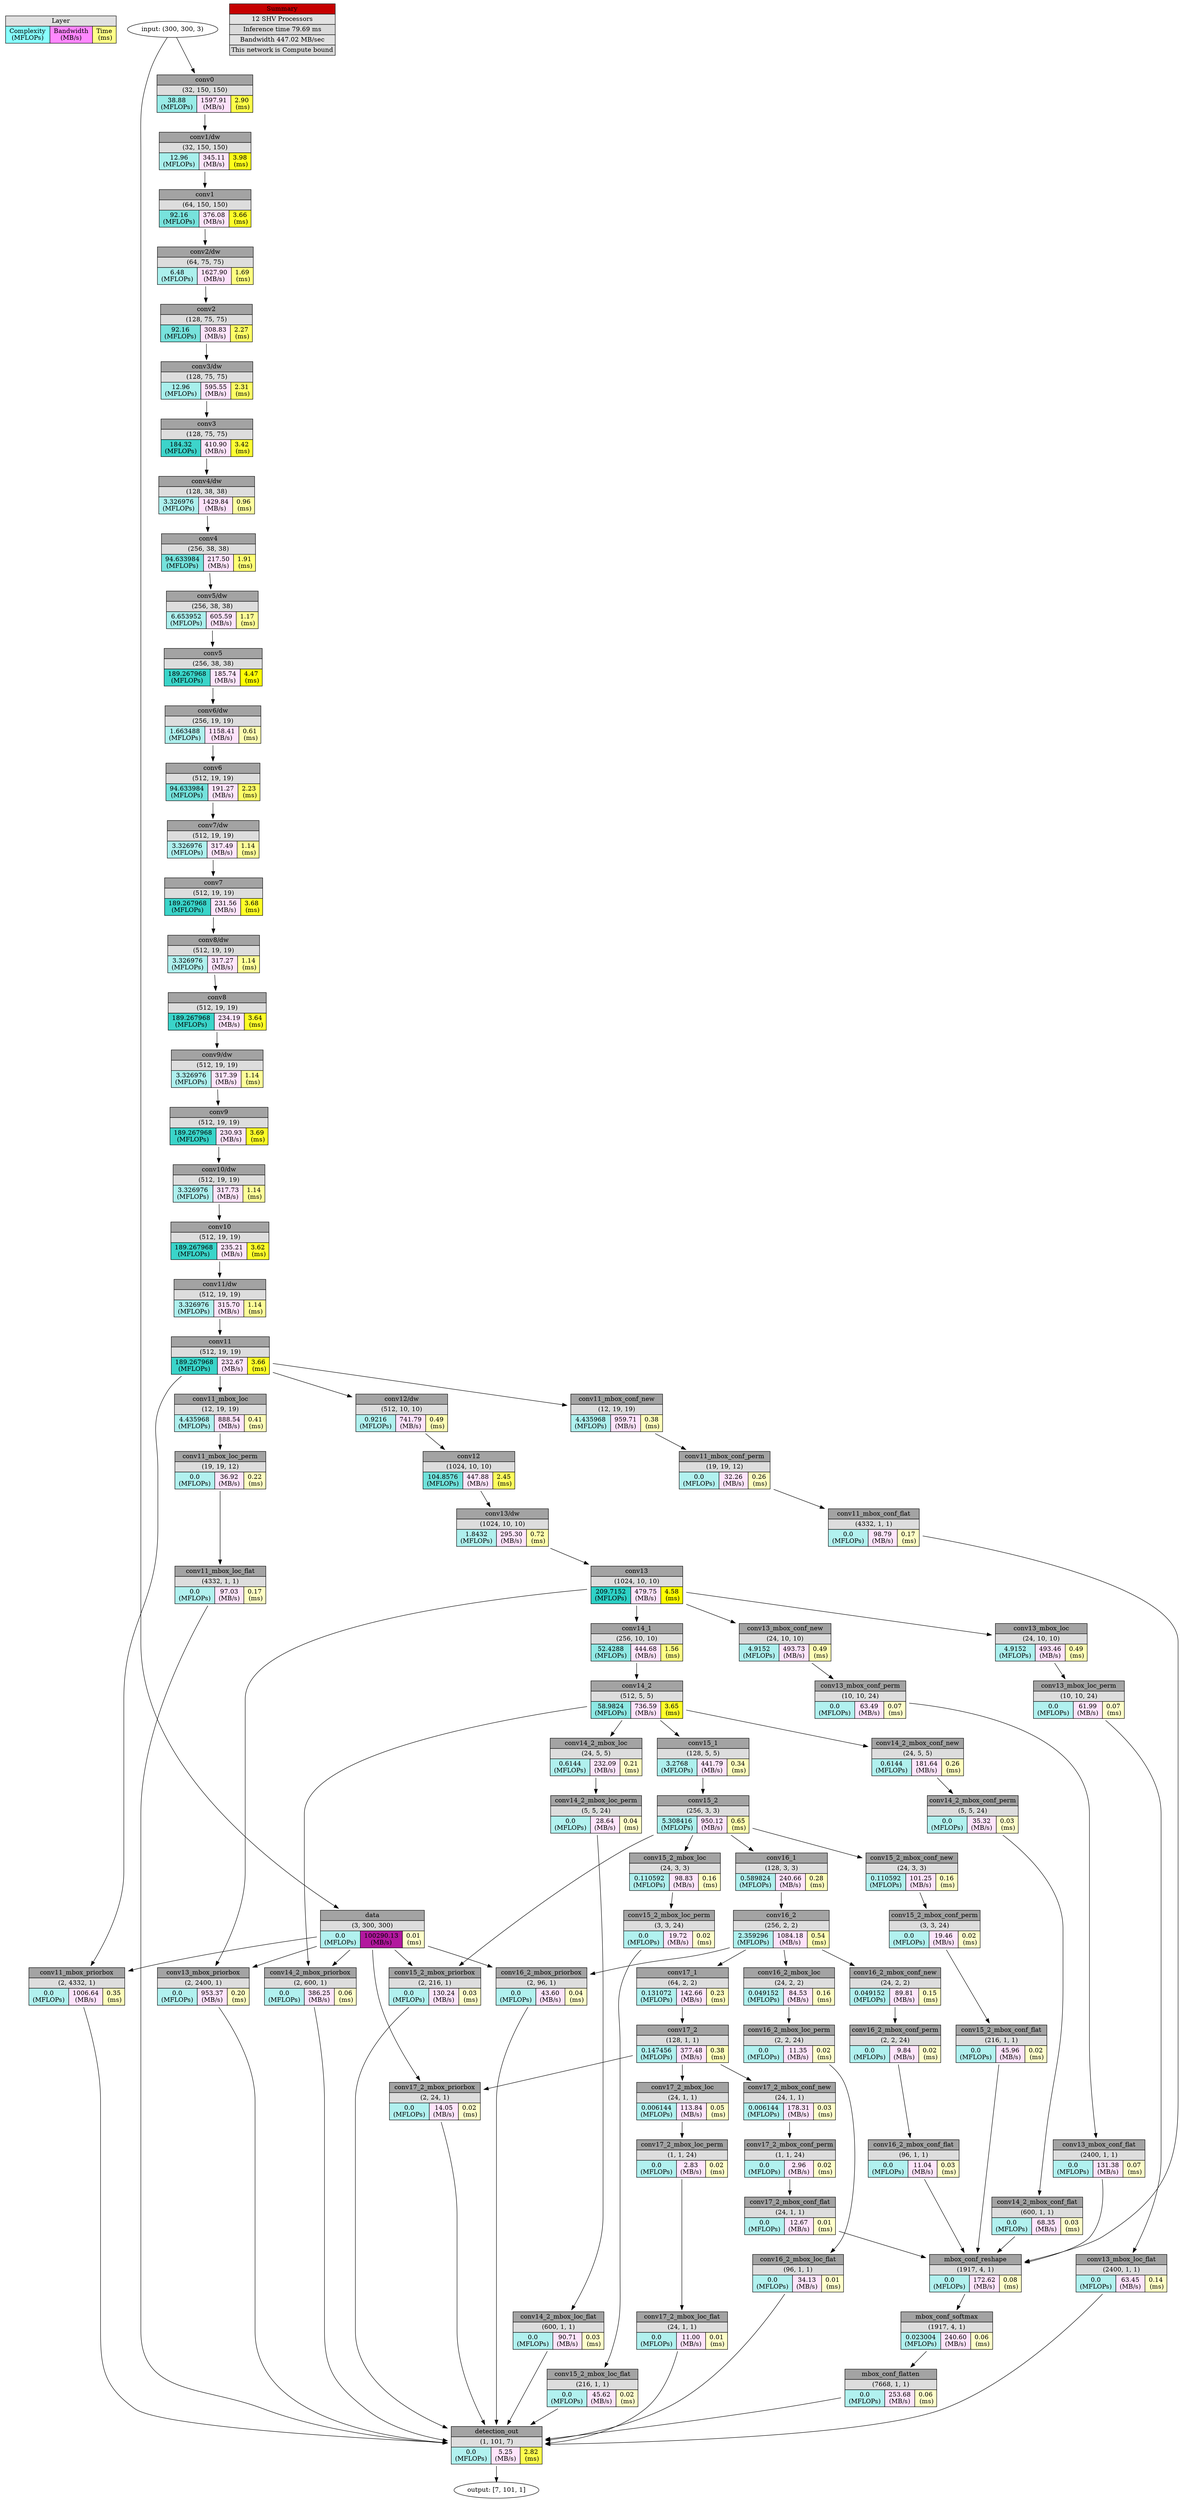 digraph output {
	Legend [label=<<TABLE BORDER="0" CELLBORDER="1" CELLSPACING="0" CELLPADDING="3">
<TR><TD  BGCOLOR = "#E0E0E0" COLSPAN="3">Layer</TD></TR>
<TR><TD BGCOLOR = "#88FFFF"> Complexity <br/> (MFLOPs) </TD>
<TD BGCOLOR = "#FF88FF"> Bandwidth <br/> (MB/s) </TD>
<TD BGCOLOR = "#FFFF88"> Time <br/> (ms)</TD></TR>
</TABLE>>
 shape=plaintext]
	Input [label="input: (300, 300, 3)"]
	data [label=<
<TABLE BORDER="0" CELLBORDER="1" CELLSPACING="0" CELLPADDING="3">
<TR>
    <TD  BGCOLOR = "#A3A3A3" COLSPAN="3">data</TD>
</TR>
<TR>
    <TD  BGCOLOR = "#DDDDDD" COLSPAN="3">(3, 300, 300)</TD>
</TR>
<TR>
    <TD BGCOLOR = "#B1F1EF"> 0.0 <br/> (MFLOPs) </TD>
    <TD BGCOLOR = "#B2189E"> 100290.13 <br/> (MB/s) </TD>
    <TD BGCOLOR = "#FFFFCB"> 0.01 <br/> (ms)</TD>
</TR>
</TABLE>>
 shape=plaintext]
	Input -> data
	conv11_mbox_priorbox [label=<
<TABLE BORDER="0" CELLBORDER="1" CELLSPACING="0" CELLPADDING="3">
<TR>
    <TD  BGCOLOR = "#A3A3A3" COLSPAN="3">conv11_mbox_priorbox</TD>
</TR>
<TR>
    <TD  BGCOLOR = "#DDDDDD" COLSPAN="3">(2, 4332, 1)</TD>
</TR>
<TR>
    <TD BGCOLOR = "#B1F1EF"> 0.0 <br/> (MFLOPs) </TD>
    <TD BGCOLOR = "#FEE2FB"> 1006.64 <br/> (MB/s) </TD>
    <TD BGCOLOR = "#FFFFBC"> 0.35 <br/> (ms)</TD>
</TR>
</TABLE>>
 shape=plaintext]
	conv11 -> conv11_mbox_priorbox
	data -> conv11_mbox_priorbox
	detection_out [label=<
<TABLE BORDER="0" CELLBORDER="1" CELLSPACING="0" CELLPADDING="3">
<TR>
    <TD  BGCOLOR = "#A3A3A3" COLSPAN="3">detection_out</TD>
</TR>
<TR>
    <TD  BGCOLOR = "#DDDDDD" COLSPAN="3">(1, 101, 7)</TD>
</TR>
<TR>
    <TD BGCOLOR = "#B1F1EF"> 0.0 <br/> (MFLOPs) </TD>
    <TD BGCOLOR = "#FEE4FB"> 5.25 <br/> (MB/s) </TD>
    <TD BGCOLOR = "#FFFF4E"> 2.82 <br/> (ms)</TD>
</TR>
</TABLE>>
 shape=plaintext]
	conv11_mbox_loc_flat -> detection_out
	conv13_mbox_loc_flat -> detection_out
	conv14_2_mbox_loc_flat -> detection_out
	conv15_2_mbox_loc_flat -> detection_out
	conv16_2_mbox_loc_flat -> detection_out
	conv17_2_mbox_loc_flat -> detection_out
	mbox_conf_flatten -> detection_out
	conv11_mbox_priorbox -> detection_out
	conv13_mbox_priorbox -> detection_out
	conv14_2_mbox_priorbox -> detection_out
	conv15_2_mbox_priorbox -> detection_out
	conv16_2_mbox_priorbox -> detection_out
	conv17_2_mbox_priorbox -> detection_out
	conv13_mbox_priorbox [label=<
<TABLE BORDER="0" CELLBORDER="1" CELLSPACING="0" CELLPADDING="3">
<TR>
    <TD  BGCOLOR = "#A3A3A3" COLSPAN="3">conv13_mbox_priorbox</TD>
</TR>
<TR>
    <TD  BGCOLOR = "#DDDDDD" COLSPAN="3">(2, 2400, 1)</TD>
</TR>
<TR>
    <TD BGCOLOR = "#B1F1EF"> 0.0 <br/> (MFLOPs) </TD>
    <TD BGCOLOR = "#FEE3FB"> 953.37 <br/> (MB/s) </TD>
    <TD BGCOLOR = "#FFFFC3"> 0.20 <br/> (ms)</TD>
</TR>
</TABLE>>
 shape=plaintext]
	conv13 -> conv13_mbox_priorbox
	data -> conv13_mbox_priorbox
	conv14_2_mbox_priorbox [label=<
<TABLE BORDER="0" CELLBORDER="1" CELLSPACING="0" CELLPADDING="3">
<TR>
    <TD  BGCOLOR = "#A3A3A3" COLSPAN="3">conv14_2_mbox_priorbox</TD>
</TR>
<TR>
    <TD  BGCOLOR = "#DDDDDD" COLSPAN="3">(2, 600, 1)</TD>
</TR>
<TR>
    <TD BGCOLOR = "#B1F1EF"> 0.0 <br/> (MFLOPs) </TD>
    <TD BGCOLOR = "#FEE4FB"> 386.25 <br/> (MB/s) </TD>
    <TD BGCOLOR = "#FFFFC9"> 0.06 <br/> (ms)</TD>
</TR>
</TABLE>>
 shape=plaintext]
	conv14_2 -> conv14_2_mbox_priorbox
	data -> conv14_2_mbox_priorbox
	conv15_2_mbox_priorbox [label=<
<TABLE BORDER="0" CELLBORDER="1" CELLSPACING="0" CELLPADDING="3">
<TR>
    <TD  BGCOLOR = "#A3A3A3" COLSPAN="3">conv15_2_mbox_priorbox</TD>
</TR>
<TR>
    <TD  BGCOLOR = "#DDDDDD" COLSPAN="3">(2, 216, 1)</TD>
</TR>
<TR>
    <TD BGCOLOR = "#B1F1EF"> 0.0 <br/> (MFLOPs) </TD>
    <TD BGCOLOR = "#FEE4FB"> 130.24 <br/> (MB/s) </TD>
    <TD BGCOLOR = "#FFFFCA"> 0.03 <br/> (ms)</TD>
</TR>
</TABLE>>
 shape=plaintext]
	conv15_2 -> conv15_2_mbox_priorbox
	data -> conv15_2_mbox_priorbox
	conv16_2_mbox_priorbox [label=<
<TABLE BORDER="0" CELLBORDER="1" CELLSPACING="0" CELLPADDING="3">
<TR>
    <TD  BGCOLOR = "#A3A3A3" COLSPAN="3">conv16_2_mbox_priorbox</TD>
</TR>
<TR>
    <TD  BGCOLOR = "#DDDDDD" COLSPAN="3">(2, 96, 1)</TD>
</TR>
<TR>
    <TD BGCOLOR = "#B1F1EF"> 0.0 <br/> (MFLOPs) </TD>
    <TD BGCOLOR = "#FEE4FB"> 43.60 <br/> (MB/s) </TD>
    <TD BGCOLOR = "#FFFFCA"> 0.04 <br/> (ms)</TD>
</TR>
</TABLE>>
 shape=plaintext]
	conv16_2 -> conv16_2_mbox_priorbox
	data -> conv16_2_mbox_priorbox
	conv17_2_mbox_priorbox [label=<
<TABLE BORDER="0" CELLBORDER="1" CELLSPACING="0" CELLPADDING="3">
<TR>
    <TD  BGCOLOR = "#A3A3A3" COLSPAN="3">conv17_2_mbox_priorbox</TD>
</TR>
<TR>
    <TD  BGCOLOR = "#DDDDDD" COLSPAN="3">(2, 24, 1)</TD>
</TR>
<TR>
    <TD BGCOLOR = "#B1F1EF"> 0.0 <br/> (MFLOPs) </TD>
    <TD BGCOLOR = "#FEE4FB"> 14.05 <br/> (MB/s) </TD>
    <TD BGCOLOR = "#FFFFCB"> 0.02 <br/> (ms)</TD>
</TR>
</TABLE>>
 shape=plaintext]
	conv17_2 -> conv17_2_mbox_priorbox
	data -> conv17_2_mbox_priorbox
	conv0 [label=<
<TABLE BORDER="0" CELLBORDER="1" CELLSPACING="0" CELLPADDING="3">
<TR>
    <TD  BGCOLOR = "#A3A3A3" COLSPAN="3">conv0</TD>
</TR>
<TR>
    <TD  BGCOLOR = "#DDDDDD" COLSPAN="3">(32, 150, 150)</TD>
</TR>
<TR>
    <TD BGCOLOR = "#98EBE7"> 38.88 <br/> (MFLOPs) </TD>
    <TD BGCOLOR = "#FDE1FA"> 1597.91 <br/> (MB/s) </TD>
    <TD BGCOLOR = "#FFFF4A"> 2.90 <br/> (ms)</TD>
</TR>
</TABLE>>
 shape=plaintext]
	Input -> conv0
	"conv1/dw" [label=<
<TABLE BORDER="0" CELLBORDER="1" CELLSPACING="0" CELLPADDING="3">
<TR>
    <TD  BGCOLOR = "#A3A3A3" COLSPAN="3">conv1/dw</TD>
</TR>
<TR>
    <TD  BGCOLOR = "#DDDDDD" COLSPAN="3">(32, 150, 150)</TD>
</TR>
<TR>
    <TD BGCOLOR = "#A8EFEC"> 12.96 <br/> (MFLOPs) </TD>
    <TD BGCOLOR = "#FEE4FB"> 345.11 <br/> (MB/s) </TD>
    <TD BGCOLOR = "#FFFF1A"> 3.98 <br/> (ms)</TD>
</TR>
</TABLE>>
 shape=plaintext]
	conv0 -> "conv1/dw"
	conv1 [label=<
<TABLE BORDER="0" CELLBORDER="1" CELLSPACING="0" CELLPADDING="3">
<TR>
    <TD  BGCOLOR = "#A3A3A3" COLSPAN="3">conv1</TD>
</TR>
<TR>
    <TD  BGCOLOR = "#DDDDDD" COLSPAN="3">(64, 150, 150)</TD>
</TR>
<TR>
    <TD BGCOLOR = "#77E2DC"> 92.16 <br/> (MFLOPs) </TD>
    <TD BGCOLOR = "#FEE4FB"> 376.08 <br/> (MB/s) </TD>
    <TD BGCOLOR = "#FFFF28"> 3.66 <br/> (ms)</TD>
</TR>
</TABLE>>
 shape=plaintext]
	"conv1/dw" -> conv1
	"conv2/dw" [label=<
<TABLE BORDER="0" CELLBORDER="1" CELLSPACING="0" CELLPADDING="3">
<TR>
    <TD  BGCOLOR = "#A3A3A3" COLSPAN="3">conv2/dw</TD>
</TR>
<TR>
    <TD  BGCOLOR = "#DDDDDD" COLSPAN="3">(64, 75, 75)</TD>
</TR>
<TR>
    <TD BGCOLOR = "#ACF0ED"> 6.48 <br/> (MFLOPs) </TD>
    <TD BGCOLOR = "#FDE1FA"> 1627.90 <br/> (MB/s) </TD>
    <TD BGCOLOR = "#FFFF80"> 1.69 <br/> (ms)</TD>
</TR>
</TABLE>>
 shape=plaintext]
	conv1 -> "conv2/dw"
	conv2 [label=<
<TABLE BORDER="0" CELLBORDER="1" CELLSPACING="0" CELLPADDING="3">
<TR>
    <TD  BGCOLOR = "#A3A3A3" COLSPAN="3">conv2</TD>
</TR>
<TR>
    <TD  BGCOLOR = "#DDDDDD" COLSPAN="3">(128, 75, 75)</TD>
</TR>
<TR>
    <TD BGCOLOR = "#77E2DC"> 92.16 <br/> (MFLOPs) </TD>
    <TD BGCOLOR = "#FEE4FB"> 308.83 <br/> (MB/s) </TD>
    <TD BGCOLOR = "#FFFF66"> 2.27 <br/> (ms)</TD>
</TR>
</TABLE>>
 shape=plaintext]
	"conv2/dw" -> conv2
	"conv3/dw" [label=<
<TABLE BORDER="0" CELLBORDER="1" CELLSPACING="0" CELLPADDING="3">
<TR>
    <TD  BGCOLOR = "#A3A3A3" COLSPAN="3">conv3/dw</TD>
</TR>
<TR>
    <TD  BGCOLOR = "#DDDDDD" COLSPAN="3">(128, 75, 75)</TD>
</TR>
<TR>
    <TD BGCOLOR = "#A8EFEC"> 12.96 <br/> (MFLOPs) </TD>
    <TD BGCOLOR = "#FEE3FB"> 595.55 <br/> (MB/s) </TD>
    <TD BGCOLOR = "#FFFF65"> 2.31 <br/> (ms)</TD>
</TR>
</TABLE>>
 shape=plaintext]
	conv2 -> "conv3/dw"
	conv3 [label=<
<TABLE BORDER="0" CELLBORDER="1" CELLSPACING="0" CELLPADDING="3">
<TR>
    <TD  BGCOLOR = "#A3A3A3" COLSPAN="3">conv3</TD>
</TR>
<TR>
    <TD  BGCOLOR = "#DDDDDD" COLSPAN="3">(128, 75, 75)</TD>
</TR>
<TR>
    <TD BGCOLOR = "#3DD4CA"> 184.32 <br/> (MFLOPs) </TD>
    <TD BGCOLOR = "#FEE4FB"> 410.90 <br/> (MB/s) </TD>
    <TD BGCOLOR = "#FFFF33"> 3.42 <br/> (ms)</TD>
</TR>
</TABLE>>
 shape=plaintext]
	"conv3/dw" -> conv3
	"conv4/dw" [label=<
<TABLE BORDER="0" CELLBORDER="1" CELLSPACING="0" CELLPADDING="3">
<TR>
    <TD  BGCOLOR = "#A3A3A3" COLSPAN="3">conv4/dw</TD>
</TR>
<TR>
    <TD  BGCOLOR = "#DDDDDD" COLSPAN="3">(128, 38, 38)</TD>
</TR>
<TR>
    <TD BGCOLOR = "#AEF0EE"> 3.326976 <br/> (MFLOPs) </TD>
    <TD BGCOLOR = "#FDE2FA"> 1429.84 <br/> (MB/s) </TD>
    <TD BGCOLOR = "#FFFFA1"> 0.96 <br/> (ms)</TD>
</TR>
</TABLE>>
 shape=plaintext]
	conv3 -> "conv4/dw"
	conv4 [label=<
<TABLE BORDER="0" CELLBORDER="1" CELLSPACING="0" CELLPADDING="3">
<TR>
    <TD  BGCOLOR = "#A3A3A3" COLSPAN="3">conv4</TD>
</TR>
<TR>
    <TD  BGCOLOR = "#DDDDDD" COLSPAN="3">(256, 38, 38)</TD>
</TR>
<TR>
    <TD BGCOLOR = "#75E2DC"> 94.633984 <br/> (MFLOPs) </TD>
    <TD BGCOLOR = "#FEE4FB"> 217.50 <br/> (MB/s) </TD>
    <TD BGCOLOR = "#FFFF76"> 1.91 <br/> (ms)</TD>
</TR>
</TABLE>>
 shape=plaintext]
	"conv4/dw" -> conv4
	"conv5/dw" [label=<
<TABLE BORDER="0" CELLBORDER="1" CELLSPACING="0" CELLPADDING="3">
<TR>
    <TD  BGCOLOR = "#A3A3A3" COLSPAN="3">conv5/dw</TD>
</TR>
<TR>
    <TD  BGCOLOR = "#DDDDDD" COLSPAN="3">(256, 38, 38)</TD>
</TR>
<TR>
    <TD BGCOLOR = "#ACEFED"> 6.653952 <br/> (MFLOPs) </TD>
    <TD BGCOLOR = "#FEE3FB"> 605.59 <br/> (MB/s) </TD>
    <TD BGCOLOR = "#FFFF98"> 1.17 <br/> (ms)</TD>
</TR>
</TABLE>>
 shape=plaintext]
	conv4 -> "conv5/dw"
	conv5 [label=<
<TABLE BORDER="0" CELLBORDER="1" CELLSPACING="0" CELLPADDING="3">
<TR>
    <TD  BGCOLOR = "#A3A3A3" COLSPAN="3">conv5</TD>
</TR>
<TR>
    <TD  BGCOLOR = "#DDDDDD" COLSPAN="3">(256, 38, 38)</TD>
</TR>
<TR>
    <TD BGCOLOR = "#3AD4C9"> 189.267968 <br/> (MFLOPs) </TD>
    <TD BGCOLOR = "#FEE4FB"> 185.74 <br/> (MB/s) </TD>
    <TD BGCOLOR = "#FFFF4"> 4.47 <br/> (ms)</TD>
</TR>
</TABLE>>
 shape=plaintext]
	"conv5/dw" -> conv5
	"conv6/dw" [label=<
<TABLE BORDER="0" CELLBORDER="1" CELLSPACING="0" CELLPADDING="3">
<TR>
    <TD  BGCOLOR = "#A3A3A3" COLSPAN="3">conv6/dw</TD>
</TR>
<TR>
    <TD  BGCOLOR = "#DDDDDD" COLSPAN="3">(256, 19, 19)</TD>
</TR>
<TR>
    <TD BGCOLOR = "#AFF0EE"> 1.663488 <br/> (MFLOPs) </TD>
    <TD BGCOLOR = "#FEE2FA"> 1158.41 <br/> (MB/s) </TD>
    <TD BGCOLOR = "#FFFFB1"> 0.61 <br/> (ms)</TD>
</TR>
</TABLE>>
 shape=plaintext]
	conv5 -> "conv6/dw"
	conv6 [label=<
<TABLE BORDER="0" CELLBORDER="1" CELLSPACING="0" CELLPADDING="3">
<TR>
    <TD  BGCOLOR = "#A3A3A3" COLSPAN="3">conv6</TD>
</TR>
<TR>
    <TD  BGCOLOR = "#DDDDDD" COLSPAN="3">(512, 19, 19)</TD>
</TR>
<TR>
    <TD BGCOLOR = "#75E2DC"> 94.633984 <br/> (MFLOPs) </TD>
    <TD BGCOLOR = "#FEE4FB"> 191.27 <br/> (MB/s) </TD>
    <TD BGCOLOR = "#FFFF68"> 2.23 <br/> (ms)</TD>
</TR>
</TABLE>>
 shape=plaintext]
	"conv6/dw" -> conv6
	"conv7/dw" [label=<
<TABLE BORDER="0" CELLBORDER="1" CELLSPACING="0" CELLPADDING="3">
<TR>
    <TD  BGCOLOR = "#A3A3A3" COLSPAN="3">conv7/dw</TD>
</TR>
<TR>
    <TD  BGCOLOR = "#DDDDDD" COLSPAN="3">(512, 19, 19)</TD>
</TR>
<TR>
    <TD BGCOLOR = "#AEF0EE"> 3.326976 <br/> (MFLOPs) </TD>
    <TD BGCOLOR = "#FEE4FB"> 317.49 <br/> (MB/s) </TD>
    <TD BGCOLOR = "#FFFF99"> 1.14 <br/> (ms)</TD>
</TR>
</TABLE>>
 shape=plaintext]
	conv6 -> "conv7/dw"
	conv7 [label=<
<TABLE BORDER="0" CELLBORDER="1" CELLSPACING="0" CELLPADDING="3">
<TR>
    <TD  BGCOLOR = "#A3A3A3" COLSPAN="3">conv7</TD>
</TR>
<TR>
    <TD  BGCOLOR = "#DDDDDD" COLSPAN="3">(512, 19, 19)</TD>
</TR>
<TR>
    <TD BGCOLOR = "#3AD4C9"> 189.267968 <br/> (MFLOPs) </TD>
    <TD BGCOLOR = "#FEE4FB"> 231.56 <br/> (MB/s) </TD>
    <TD BGCOLOR = "#FFFF27"> 3.68 <br/> (ms)</TD>
</TR>
</TABLE>>
 shape=plaintext]
	"conv7/dw" -> conv7
	"conv8/dw" [label=<
<TABLE BORDER="0" CELLBORDER="1" CELLSPACING="0" CELLPADDING="3">
<TR>
    <TD  BGCOLOR = "#A3A3A3" COLSPAN="3">conv8/dw</TD>
</TR>
<TR>
    <TD  BGCOLOR = "#DDDDDD" COLSPAN="3">(512, 19, 19)</TD>
</TR>
<TR>
    <TD BGCOLOR = "#AEF0EE"> 3.326976 <br/> (MFLOPs) </TD>
    <TD BGCOLOR = "#FEE4FB"> 317.27 <br/> (MB/s) </TD>
    <TD BGCOLOR = "#FFFF99"> 1.14 <br/> (ms)</TD>
</TR>
</TABLE>>
 shape=plaintext]
	conv7 -> "conv8/dw"
	conv8 [label=<
<TABLE BORDER="0" CELLBORDER="1" CELLSPACING="0" CELLPADDING="3">
<TR>
    <TD  BGCOLOR = "#A3A3A3" COLSPAN="3">conv8</TD>
</TR>
<TR>
    <TD  BGCOLOR = "#DDDDDD" COLSPAN="3">(512, 19, 19)</TD>
</TR>
<TR>
    <TD BGCOLOR = "#3AD4C9"> 189.267968 <br/> (MFLOPs) </TD>
    <TD BGCOLOR = "#FEE4FB"> 234.19 <br/> (MB/s) </TD>
    <TD BGCOLOR = "#FFFF29"> 3.64 <br/> (ms)</TD>
</TR>
</TABLE>>
 shape=plaintext]
	"conv8/dw" -> conv8
	"conv9/dw" [label=<
<TABLE BORDER="0" CELLBORDER="1" CELLSPACING="0" CELLPADDING="3">
<TR>
    <TD  BGCOLOR = "#A3A3A3" COLSPAN="3">conv9/dw</TD>
</TR>
<TR>
    <TD  BGCOLOR = "#DDDDDD" COLSPAN="3">(512, 19, 19)</TD>
</TR>
<TR>
    <TD BGCOLOR = "#AEF0EE"> 3.326976 <br/> (MFLOPs) </TD>
    <TD BGCOLOR = "#FEE4FB"> 317.39 <br/> (MB/s) </TD>
    <TD BGCOLOR = "#FFFF99"> 1.14 <br/> (ms)</TD>
</TR>
</TABLE>>
 shape=plaintext]
	conv8 -> "conv9/dw"
	conv9 [label=<
<TABLE BORDER="0" CELLBORDER="1" CELLSPACING="0" CELLPADDING="3">
<TR>
    <TD  BGCOLOR = "#A3A3A3" COLSPAN="3">conv9</TD>
</TR>
<TR>
    <TD  BGCOLOR = "#DDDDDD" COLSPAN="3">(512, 19, 19)</TD>
</TR>
<TR>
    <TD BGCOLOR = "#3AD4C9"> 189.267968 <br/> (MFLOPs) </TD>
    <TD BGCOLOR = "#FEE4FB"> 230.93 <br/> (MB/s) </TD>
    <TD BGCOLOR = "#FFFF27"> 3.69 <br/> (ms)</TD>
</TR>
</TABLE>>
 shape=plaintext]
	"conv9/dw" -> conv9
	"conv10/dw" [label=<
<TABLE BORDER="0" CELLBORDER="1" CELLSPACING="0" CELLPADDING="3">
<TR>
    <TD  BGCOLOR = "#A3A3A3" COLSPAN="3">conv10/dw</TD>
</TR>
<TR>
    <TD  BGCOLOR = "#DDDDDD" COLSPAN="3">(512, 19, 19)</TD>
</TR>
<TR>
    <TD BGCOLOR = "#AEF0EE"> 3.326976 <br/> (MFLOPs) </TD>
    <TD BGCOLOR = "#FEE4FB"> 317.73 <br/> (MB/s) </TD>
    <TD BGCOLOR = "#FFFF99"> 1.14 <br/> (ms)</TD>
</TR>
</TABLE>>
 shape=plaintext]
	conv9 -> "conv10/dw"
	conv10 [label=<
<TABLE BORDER="0" CELLBORDER="1" CELLSPACING="0" CELLPADDING="3">
<TR>
    <TD  BGCOLOR = "#A3A3A3" COLSPAN="3">conv10</TD>
</TR>
<TR>
    <TD  BGCOLOR = "#DDDDDD" COLSPAN="3">(512, 19, 19)</TD>
</TR>
<TR>
    <TD BGCOLOR = "#3AD4C9"> 189.267968 <br/> (MFLOPs) </TD>
    <TD BGCOLOR = "#FEE4FB"> 235.21 <br/> (MB/s) </TD>
    <TD BGCOLOR = "#FFFF2A"> 3.62 <br/> (ms)</TD>
</TR>
</TABLE>>
 shape=plaintext]
	"conv10/dw" -> conv10
	"conv11/dw" [label=<
<TABLE BORDER="0" CELLBORDER="1" CELLSPACING="0" CELLPADDING="3">
<TR>
    <TD  BGCOLOR = "#A3A3A3" COLSPAN="3">conv11/dw</TD>
</TR>
<TR>
    <TD  BGCOLOR = "#DDDDDD" COLSPAN="3">(512, 19, 19)</TD>
</TR>
<TR>
    <TD BGCOLOR = "#AEF0EE"> 3.326976 <br/> (MFLOPs) </TD>
    <TD BGCOLOR = "#FEE4FB"> 315.70 <br/> (MB/s) </TD>
    <TD BGCOLOR = "#FFFF99"> 1.14 <br/> (ms)</TD>
</TR>
</TABLE>>
 shape=plaintext]
	conv10 -> "conv11/dw"
	conv11 [label=<
<TABLE BORDER="0" CELLBORDER="1" CELLSPACING="0" CELLPADDING="3">
<TR>
    <TD  BGCOLOR = "#A3A3A3" COLSPAN="3">conv11</TD>
</TR>
<TR>
    <TD  BGCOLOR = "#DDDDDD" COLSPAN="3">(512, 19, 19)</TD>
</TR>
<TR>
    <TD BGCOLOR = "#3AD4C9"> 189.267968 <br/> (MFLOPs) </TD>
    <TD BGCOLOR = "#FEE4FB"> 232.67 <br/> (MB/s) </TD>
    <TD BGCOLOR = "#FFFF28"> 3.66 <br/> (ms)</TD>
</TR>
</TABLE>>
 shape=plaintext]
	"conv11/dw" -> conv11
	"conv12/dw" [label=<
<TABLE BORDER="0" CELLBORDER="1" CELLSPACING="0" CELLPADDING="3">
<TR>
    <TD  BGCOLOR = "#A3A3A3" COLSPAN="3">conv12/dw</TD>
</TR>
<TR>
    <TD  BGCOLOR = "#DDDDDD" COLSPAN="3">(512, 10, 10)</TD>
</TR>
<TR>
    <TD BGCOLOR = "#B0F0EE"> 0.9216 <br/> (MFLOPs) </TD>
    <TD BGCOLOR = "#FEE3FB"> 741.79 <br/> (MB/s) </TD>
    <TD BGCOLOR = "#FFFFB6"> 0.49 <br/> (ms)</TD>
</TR>
</TABLE>>
 shape=plaintext]
	conv11 -> "conv12/dw"
	conv12 [label=<
<TABLE BORDER="0" CELLBORDER="1" CELLSPACING="0" CELLPADDING="3">
<TR>
    <TD  BGCOLOR = "#A3A3A3" COLSPAN="3">conv12</TD>
</TR>
<TR>
    <TD  BGCOLOR = "#DDDDDD" COLSPAN="3">(1024, 10, 10)</TD>
</TR>
<TR>
    <TD BGCOLOR = "#6FE1DA"> 104.8576 <br/> (MFLOPs) </TD>
    <TD BGCOLOR = "#FEE4FB"> 447.88 <br/> (MB/s) </TD>
    <TD BGCOLOR = "#FFFF5E"> 2.45 <br/> (ms)</TD>
</TR>
</TABLE>>
 shape=plaintext]
	"conv12/dw" -> conv12
	"conv13/dw" [label=<
<TABLE BORDER="0" CELLBORDER="1" CELLSPACING="0" CELLPADDING="3">
<TR>
    <TD  BGCOLOR = "#A3A3A3" COLSPAN="3">conv13/dw</TD>
</TR>
<TR>
    <TD  BGCOLOR = "#DDDDDD" COLSPAN="3">(1024, 10, 10)</TD>
</TR>
<TR>
    <TD BGCOLOR = "#AFF0EE"> 1.8432 <br/> (MFLOPs) </TD>
    <TD BGCOLOR = "#FEE4FB"> 295.30 <br/> (MB/s) </TD>
    <TD BGCOLOR = "#FFFFAC"> 0.72 <br/> (ms)</TD>
</TR>
</TABLE>>
 shape=plaintext]
	conv12 -> "conv13/dw"
	conv13 [label=<
<TABLE BORDER="0" CELLBORDER="1" CELLSPACING="0" CELLPADDING="3">
<TR>
    <TD  BGCOLOR = "#A3A3A3" COLSPAN="3">conv13</TD>
</TR>
<TR>
    <TD  BGCOLOR = "#DDDDDD" COLSPAN="3">(1024, 10, 10)</TD>
</TR>
<TR>
    <TD BGCOLOR = "#2ED1C6"> 209.7152 <br/> (MFLOPs) </TD>
    <TD BGCOLOR = "#FEE4FB"> 479.75 <br/> (MB/s) </TD>
    <TD BGCOLOR = "#FFFF0"> 4.58 <br/> (ms)</TD>
</TR>
</TABLE>>
 shape=plaintext]
	"conv13/dw" -> conv13
	conv14_1 [label=<
<TABLE BORDER="0" CELLBORDER="1" CELLSPACING="0" CELLPADDING="3">
<TR>
    <TD  BGCOLOR = "#A3A3A3" COLSPAN="3">conv14_1</TD>
</TR>
<TR>
    <TD  BGCOLOR = "#DDDDDD" COLSPAN="3">(256, 10, 10)</TD>
</TR>
<TR>
    <TD BGCOLOR = "#90E9E4"> 52.4288 <br/> (MFLOPs) </TD>
    <TD BGCOLOR = "#FEE4FB"> 444.68 <br/> (MB/s) </TD>
    <TD BGCOLOR = "#FFFF86"> 1.56 <br/> (ms)</TD>
</TR>
</TABLE>>
 shape=plaintext]
	conv13 -> conv14_1
	conv14_2 [label=<
<TABLE BORDER="0" CELLBORDER="1" CELLSPACING="0" CELLPADDING="3">
<TR>
    <TD  BGCOLOR = "#A3A3A3" COLSPAN="3">conv14_2</TD>
</TR>
<TR>
    <TD  BGCOLOR = "#DDDDDD" COLSPAN="3">(512, 5, 5)</TD>
</TR>
<TR>
    <TD BGCOLOR = "#8CE8E3"> 58.9824 <br/> (MFLOPs) </TD>
    <TD BGCOLOR = "#FEE3FB"> 736.59 <br/> (MB/s) </TD>
    <TD BGCOLOR = "#FFFF29"> 3.65 <br/> (ms)</TD>
</TR>
</TABLE>>
 shape=plaintext]
	conv14_1 -> conv14_2
	conv15_1 [label=<
<TABLE BORDER="0" CELLBORDER="1" CELLSPACING="0" CELLPADDING="3">
<TR>
    <TD  BGCOLOR = "#A3A3A3" COLSPAN="3">conv15_1</TD>
</TR>
<TR>
    <TD  BGCOLOR = "#DDDDDD" COLSPAN="3">(128, 5, 5)</TD>
</TR>
<TR>
    <TD BGCOLOR = "#AEF0EE"> 3.2768 <br/> (MFLOPs) </TD>
    <TD BGCOLOR = "#FEE4FB"> 441.79 <br/> (MB/s) </TD>
    <TD BGCOLOR = "#FFFFBD"> 0.34 <br/> (ms)</TD>
</TR>
</TABLE>>
 shape=plaintext]
	conv14_2 -> conv15_1
	conv15_2 [label=<
<TABLE BORDER="0" CELLBORDER="1" CELLSPACING="0" CELLPADDING="3">
<TR>
    <TD  BGCOLOR = "#A3A3A3" COLSPAN="3">conv15_2</TD>
</TR>
<TR>
    <TD  BGCOLOR = "#DDDDDD" COLSPAN="3">(256, 3, 3)</TD>
</TR>
<TR>
    <TD BGCOLOR = "#ADF0ED"> 5.308416 <br/> (MFLOPs) </TD>
    <TD BGCOLOR = "#FEE3FB"> 950.12 <br/> (MB/s) </TD>
    <TD BGCOLOR = "#FFFFAF"> 0.65 <br/> (ms)</TD>
</TR>
</TABLE>>
 shape=plaintext]
	conv15_1 -> conv15_2
	conv16_1 [label=<
<TABLE BORDER="0" CELLBORDER="1" CELLSPACING="0" CELLPADDING="3">
<TR>
    <TD  BGCOLOR = "#A3A3A3" COLSPAN="3">conv16_1</TD>
</TR>
<TR>
    <TD  BGCOLOR = "#DDDDDD" COLSPAN="3">(128, 3, 3)</TD>
</TR>
<TR>
    <TD BGCOLOR = "#B0F0EE"> 0.589824 <br/> (MFLOPs) </TD>
    <TD BGCOLOR = "#FEE4FB"> 240.66 <br/> (MB/s) </TD>
    <TD BGCOLOR = "#FFFFBF"> 0.28 <br/> (ms)</TD>
</TR>
</TABLE>>
 shape=plaintext]
	conv15_2 -> conv16_1
	conv16_2 [label=<
<TABLE BORDER="0" CELLBORDER="1" CELLSPACING="0" CELLPADDING="3">
<TR>
    <TD  BGCOLOR = "#A3A3A3" COLSPAN="3">conv16_2</TD>
</TR>
<TR>
    <TD  BGCOLOR = "#DDDDDD" COLSPAN="3">(256, 2, 2)</TD>
</TR>
<TR>
    <TD BGCOLOR = "#AFF0EE"> 2.359296 <br/> (MFLOPs) </TD>
    <TD BGCOLOR = "#FEE2FA"> 1084.18 <br/> (MB/s) </TD>
    <TD BGCOLOR = "#FFFFB4"> 0.54 <br/> (ms)</TD>
</TR>
</TABLE>>
 shape=plaintext]
	conv16_1 -> conv16_2
	conv17_1 [label=<
<TABLE BORDER="0" CELLBORDER="1" CELLSPACING="0" CELLPADDING="3">
<TR>
    <TD  BGCOLOR = "#A3A3A3" COLSPAN="3">conv17_1</TD>
</TR>
<TR>
    <TD  BGCOLOR = "#DDDDDD" COLSPAN="3">(64, 2, 2)</TD>
</TR>
<TR>
    <TD BGCOLOR = "#B0F0EE"> 0.131072 <br/> (MFLOPs) </TD>
    <TD BGCOLOR = "#FEE4FB"> 142.66 <br/> (MB/s) </TD>
    <TD BGCOLOR = "#FFFFC1"> 0.23 <br/> (ms)</TD>
</TR>
</TABLE>>
 shape=plaintext]
	conv16_2 -> conv17_1
	conv17_2 [label=<
<TABLE BORDER="0" CELLBORDER="1" CELLSPACING="0" CELLPADDING="3">
<TR>
    <TD  BGCOLOR = "#A3A3A3" COLSPAN="3">conv17_2</TD>
</TR>
<TR>
    <TD  BGCOLOR = "#DDDDDD" COLSPAN="3">(128, 1, 1)</TD>
</TR>
<TR>
    <TD BGCOLOR = "#B0F0EE"> 0.147456 <br/> (MFLOPs) </TD>
    <TD BGCOLOR = "#FEE4FB"> 377.48 <br/> (MB/s) </TD>
    <TD BGCOLOR = "#FFFFBB"> 0.38 <br/> (ms)</TD>
</TR>
</TABLE>>
 shape=plaintext]
	conv17_1 -> conv17_2
	conv17_2_mbox_loc [label=<
<TABLE BORDER="0" CELLBORDER="1" CELLSPACING="0" CELLPADDING="3">
<TR>
    <TD  BGCOLOR = "#A3A3A3" COLSPAN="3">conv17_2_mbox_loc</TD>
</TR>
<TR>
    <TD  BGCOLOR = "#DDDDDD" COLSPAN="3">(24, 1, 1)</TD>
</TR>
<TR>
    <TD BGCOLOR = "#B0F0EE"> 0.006144 <br/> (MFLOPs) </TD>
    <TD BGCOLOR = "#FEE4FB"> 113.84 <br/> (MB/s) </TD>
    <TD BGCOLOR = "#FFFFC9"> 0.05 <br/> (ms)</TD>
</TR>
</TABLE>>
 shape=plaintext]
	conv17_2 -> conv17_2_mbox_loc
	conv17_2_mbox_loc_perm [label=<
<TABLE BORDER="0" CELLBORDER="1" CELLSPACING="0" CELLPADDING="3">
<TR>
    <TD  BGCOLOR = "#A3A3A3" COLSPAN="3">conv17_2_mbox_loc_perm</TD>
</TR>
<TR>
    <TD  BGCOLOR = "#DDDDDD" COLSPAN="3">(1, 1, 24)</TD>
</TR>
<TR>
    <TD BGCOLOR = "#B1F1EF"> 0.0 <br/> (MFLOPs) </TD>
    <TD BGCOLOR = "#FFE5FC"> 2.83 <br/> (MB/s) </TD>
    <TD BGCOLOR = "#FFFFCB"> 0.02 <br/> (ms)</TD>
</TR>
</TABLE>>
 shape=plaintext]
	conv17_2_mbox_loc -> conv17_2_mbox_loc_perm
	conv17_2_mbox_loc_flat [label=<
<TABLE BORDER="0" CELLBORDER="1" CELLSPACING="0" CELLPADDING="3">
<TR>
    <TD  BGCOLOR = "#A3A3A3" COLSPAN="3">conv17_2_mbox_loc_flat</TD>
</TR>
<TR>
    <TD  BGCOLOR = "#DDDDDD" COLSPAN="3">(24, 1, 1)</TD>
</TR>
<TR>
    <TD BGCOLOR = "#B1F1EF"> 0.0 <br/> (MFLOPs) </TD>
    <TD BGCOLOR = "#FEE4FB"> 11.00 <br/> (MB/s) </TD>
    <TD BGCOLOR = "#FFFFCB"> 0.01 <br/> (ms)</TD>
</TR>
</TABLE>>
 shape=plaintext]
	conv17_2_mbox_loc_perm -> conv17_2_mbox_loc_flat
	conv17_2_mbox_conf_new [label=<
<TABLE BORDER="0" CELLBORDER="1" CELLSPACING="0" CELLPADDING="3">
<TR>
    <TD  BGCOLOR = "#A3A3A3" COLSPAN="3">conv17_2_mbox_conf_new</TD>
</TR>
<TR>
    <TD  BGCOLOR = "#DDDDDD" COLSPAN="3">(24, 1, 1)</TD>
</TR>
<TR>
    <TD BGCOLOR = "#B0F0EE"> 0.006144 <br/> (MFLOPs) </TD>
    <TD BGCOLOR = "#FEE4FB"> 178.31 <br/> (MB/s) </TD>
    <TD BGCOLOR = "#FFFFCA"> 0.03 <br/> (ms)</TD>
</TR>
</TABLE>>
 shape=plaintext]
	conv17_2 -> conv17_2_mbox_conf_new
	conv17_2_mbox_conf_perm [label=<
<TABLE BORDER="0" CELLBORDER="1" CELLSPACING="0" CELLPADDING="3">
<TR>
    <TD  BGCOLOR = "#A3A3A3" COLSPAN="3">conv17_2_mbox_conf_perm</TD>
</TR>
<TR>
    <TD  BGCOLOR = "#DDDDDD" COLSPAN="3">(1, 1, 24)</TD>
</TR>
<TR>
    <TD BGCOLOR = "#B1F1EF"> 0.0 <br/> (MFLOPs) </TD>
    <TD BGCOLOR = "#FEE4FB"> 2.96 <br/> (MB/s) </TD>
    <TD BGCOLOR = "#FFFFCB"> 0.02 <br/> (ms)</TD>
</TR>
</TABLE>>
 shape=plaintext]
	conv17_2_mbox_conf_new -> conv17_2_mbox_conf_perm
	conv17_2_mbox_conf_flat [label=<
<TABLE BORDER="0" CELLBORDER="1" CELLSPACING="0" CELLPADDING="3">
<TR>
    <TD  BGCOLOR = "#A3A3A3" COLSPAN="3">conv17_2_mbox_conf_flat</TD>
</TR>
<TR>
    <TD  BGCOLOR = "#DDDDDD" COLSPAN="3">(24, 1, 1)</TD>
</TR>
<TR>
    <TD BGCOLOR = "#B1F1EF"> 0.0 <br/> (MFLOPs) </TD>
    <TD BGCOLOR = "#FEE4FB"> 12.67 <br/> (MB/s) </TD>
    <TD BGCOLOR = "#FFFFCB"> 0.01 <br/> (ms)</TD>
</TR>
</TABLE>>
 shape=plaintext]
	conv17_2_mbox_conf_perm -> conv17_2_mbox_conf_flat
	mbox_conf_reshape [label=<
<TABLE BORDER="0" CELLBORDER="1" CELLSPACING="0" CELLPADDING="3">
<TR>
    <TD  BGCOLOR = "#A3A3A3" COLSPAN="3">mbox_conf_reshape</TD>
</TR>
<TR>
    <TD  BGCOLOR = "#DDDDDD" COLSPAN="3">(1917, 4, 1)</TD>
</TR>
<TR>
    <TD BGCOLOR = "#B1F1EF"> 0.0 <br/> (MFLOPs) </TD>
    <TD BGCOLOR = "#FEE4FB"> 172.62 <br/> (MB/s) </TD>
    <TD BGCOLOR = "#FFFFC8"> 0.08 <br/> (ms)</TD>
</TR>
</TABLE>>
 shape=plaintext]
	conv11_mbox_conf_flat -> mbox_conf_reshape
	conv13_mbox_conf_flat -> mbox_conf_reshape
	conv14_2_mbox_conf_flat -> mbox_conf_reshape
	conv15_2_mbox_conf_flat -> mbox_conf_reshape
	conv16_2_mbox_conf_flat -> mbox_conf_reshape
	conv17_2_mbox_conf_flat -> mbox_conf_reshape
	mbox_conf_softmax [label=<
<TABLE BORDER="0" CELLBORDER="1" CELLSPACING="0" CELLPADDING="3">
<TR>
    <TD  BGCOLOR = "#A3A3A3" COLSPAN="3">mbox_conf_softmax</TD>
</TR>
<TR>
    <TD  BGCOLOR = "#DDDDDD" COLSPAN="3">(1917, 4, 1)</TD>
</TR>
<TR>
    <TD BGCOLOR = "#B0F0EE"> 0.023004 <br/> (MFLOPs) </TD>
    <TD BGCOLOR = "#FEE4FB"> 240.60 <br/> (MB/s) </TD>
    <TD BGCOLOR = "#FFFFC9"> 0.06 <br/> (ms)</TD>
</TR>
</TABLE>>
 shape=plaintext]
	mbox_conf_reshape -> mbox_conf_softmax
	mbox_conf_flatten [label=<
<TABLE BORDER="0" CELLBORDER="1" CELLSPACING="0" CELLPADDING="3">
<TR>
    <TD  BGCOLOR = "#A3A3A3" COLSPAN="3">mbox_conf_flatten</TD>
</TR>
<TR>
    <TD  BGCOLOR = "#DDDDDD" COLSPAN="3">(7668, 1, 1)</TD>
</TR>
<TR>
    <TD BGCOLOR = "#B1F1EF"> 0.0 <br/> (MFLOPs) </TD>
    <TD BGCOLOR = "#FEE4FB"> 253.68 <br/> (MB/s) </TD>
    <TD BGCOLOR = "#FFFFC9"> 0.06 <br/> (ms)</TD>
</TR>
</TABLE>>
 shape=plaintext]
	mbox_conf_softmax -> mbox_conf_flatten
	conv16_2_mbox_loc [label=<
<TABLE BORDER="0" CELLBORDER="1" CELLSPACING="0" CELLPADDING="3">
<TR>
    <TD  BGCOLOR = "#A3A3A3" COLSPAN="3">conv16_2_mbox_loc</TD>
</TR>
<TR>
    <TD  BGCOLOR = "#DDDDDD" COLSPAN="3">(24, 2, 2)</TD>
</TR>
<TR>
    <TD BGCOLOR = "#B0F0EE"> 0.049152 <br/> (MFLOPs) </TD>
    <TD BGCOLOR = "#FEE4FB"> 84.53 <br/> (MB/s) </TD>
    <TD BGCOLOR = "#FFFFC5"> 0.16 <br/> (ms)</TD>
</TR>
</TABLE>>
 shape=plaintext]
	conv16_2 -> conv16_2_mbox_loc
	conv16_2_mbox_loc_perm [label=<
<TABLE BORDER="0" CELLBORDER="1" CELLSPACING="0" CELLPADDING="3">
<TR>
    <TD  BGCOLOR = "#A3A3A3" COLSPAN="3">conv16_2_mbox_loc_perm</TD>
</TR>
<TR>
    <TD  BGCOLOR = "#DDDDDD" COLSPAN="3">(2, 2, 24)</TD>
</TR>
<TR>
    <TD BGCOLOR = "#B1F1EF"> 0.0 <br/> (MFLOPs) </TD>
    <TD BGCOLOR = "#FEE4FB"> 11.35 <br/> (MB/s) </TD>
    <TD BGCOLOR = "#FFFFCB"> 0.02 <br/> (ms)</TD>
</TR>
</TABLE>>
 shape=plaintext]
	conv16_2_mbox_loc -> conv16_2_mbox_loc_perm
	conv16_2_mbox_loc_flat [label=<
<TABLE BORDER="0" CELLBORDER="1" CELLSPACING="0" CELLPADDING="3">
<TR>
    <TD  BGCOLOR = "#A3A3A3" COLSPAN="3">conv16_2_mbox_loc_flat</TD>
</TR>
<TR>
    <TD  BGCOLOR = "#DDDDDD" COLSPAN="3">(96, 1, 1)</TD>
</TR>
<TR>
    <TD BGCOLOR = "#B1F1EF"> 0.0 <br/> (MFLOPs) </TD>
    <TD BGCOLOR = "#FEE4FB"> 34.13 <br/> (MB/s) </TD>
    <TD BGCOLOR = "#FFFFCB"> 0.01 <br/> (ms)</TD>
</TR>
</TABLE>>
 shape=plaintext]
	conv16_2_mbox_loc_perm -> conv16_2_mbox_loc_flat
	conv16_2_mbox_conf_new [label=<
<TABLE BORDER="0" CELLBORDER="1" CELLSPACING="0" CELLPADDING="3">
<TR>
    <TD  BGCOLOR = "#A3A3A3" COLSPAN="3">conv16_2_mbox_conf_new</TD>
</TR>
<TR>
    <TD  BGCOLOR = "#DDDDDD" COLSPAN="3">(24, 2, 2)</TD>
</TR>
<TR>
    <TD BGCOLOR = "#B0F0EE"> 0.049152 <br/> (MFLOPs) </TD>
    <TD BGCOLOR = "#FEE4FB"> 89.81 <br/> (MB/s) </TD>
    <TD BGCOLOR = "#FFFFC5"> 0.15 <br/> (ms)</TD>
</TR>
</TABLE>>
 shape=plaintext]
	conv16_2 -> conv16_2_mbox_conf_new
	conv16_2_mbox_conf_perm [label=<
<TABLE BORDER="0" CELLBORDER="1" CELLSPACING="0" CELLPADDING="3">
<TR>
    <TD  BGCOLOR = "#A3A3A3" COLSPAN="3">conv16_2_mbox_conf_perm</TD>
</TR>
<TR>
    <TD  BGCOLOR = "#DDDDDD" COLSPAN="3">(2, 2, 24)</TD>
</TR>
<TR>
    <TD BGCOLOR = "#B1F1EF"> 0.0 <br/> (MFLOPs) </TD>
    <TD BGCOLOR = "#FEE4FB"> 9.84 <br/> (MB/s) </TD>
    <TD BGCOLOR = "#FFFFCB"> 0.02 <br/> (ms)</TD>
</TR>
</TABLE>>
 shape=plaintext]
	conv16_2_mbox_conf_new -> conv16_2_mbox_conf_perm
	conv16_2_mbox_conf_flat [label=<
<TABLE BORDER="0" CELLBORDER="1" CELLSPACING="0" CELLPADDING="3">
<TR>
    <TD  BGCOLOR = "#A3A3A3" COLSPAN="3">conv16_2_mbox_conf_flat</TD>
</TR>
<TR>
    <TD  BGCOLOR = "#DDDDDD" COLSPAN="3">(96, 1, 1)</TD>
</TR>
<TR>
    <TD BGCOLOR = "#B1F1EF"> 0.0 <br/> (MFLOPs) </TD>
    <TD BGCOLOR = "#FEE4FB"> 11.04 <br/> (MB/s) </TD>
    <TD BGCOLOR = "#FFFFCA"> 0.03 <br/> (ms)</TD>
</TR>
</TABLE>>
 shape=plaintext]
	conv16_2_mbox_conf_perm -> conv16_2_mbox_conf_flat
	conv15_2_mbox_loc [label=<
<TABLE BORDER="0" CELLBORDER="1" CELLSPACING="0" CELLPADDING="3">
<TR>
    <TD  BGCOLOR = "#A3A3A3" COLSPAN="3">conv15_2_mbox_loc</TD>
</TR>
<TR>
    <TD  BGCOLOR = "#DDDDDD" COLSPAN="3">(24, 3, 3)</TD>
</TR>
<TR>
    <TD BGCOLOR = "#B0F0EE"> 0.110592 <br/> (MFLOPs) </TD>
    <TD BGCOLOR = "#FEE4FB"> 98.83 <br/> (MB/s) </TD>
    <TD BGCOLOR = "#FFFFC5"> 0.16 <br/> (ms)</TD>
</TR>
</TABLE>>
 shape=plaintext]
	conv15_2 -> conv15_2_mbox_loc
	conv15_2_mbox_loc_perm [label=<
<TABLE BORDER="0" CELLBORDER="1" CELLSPACING="0" CELLPADDING="3">
<TR>
    <TD  BGCOLOR = "#A3A3A3" COLSPAN="3">conv15_2_mbox_loc_perm</TD>
</TR>
<TR>
    <TD  BGCOLOR = "#DDDDDD" COLSPAN="3">(3, 3, 24)</TD>
</TR>
<TR>
    <TD BGCOLOR = "#B1F1EF"> 0.0 <br/> (MFLOPs) </TD>
    <TD BGCOLOR = "#FEE4FB"> 19.72 <br/> (MB/s) </TD>
    <TD BGCOLOR = "#FFFFCB"> 0.02 <br/> (ms)</TD>
</TR>
</TABLE>>
 shape=plaintext]
	conv15_2_mbox_loc -> conv15_2_mbox_loc_perm
	conv15_2_mbox_loc_flat [label=<
<TABLE BORDER="0" CELLBORDER="1" CELLSPACING="0" CELLPADDING="3">
<TR>
    <TD  BGCOLOR = "#A3A3A3" COLSPAN="3">conv15_2_mbox_loc_flat</TD>
</TR>
<TR>
    <TD  BGCOLOR = "#DDDDDD" COLSPAN="3">(216, 1, 1)</TD>
</TR>
<TR>
    <TD BGCOLOR = "#B1F1EF"> 0.0 <br/> (MFLOPs) </TD>
    <TD BGCOLOR = "#FEE4FB"> 45.62 <br/> (MB/s) </TD>
    <TD BGCOLOR = "#FFFFCB"> 0.02 <br/> (ms)</TD>
</TR>
</TABLE>>
 shape=plaintext]
	conv15_2_mbox_loc_perm -> conv15_2_mbox_loc_flat
	conv15_2_mbox_conf_new [label=<
<TABLE BORDER="0" CELLBORDER="1" CELLSPACING="0" CELLPADDING="3">
<TR>
    <TD  BGCOLOR = "#A3A3A3" COLSPAN="3">conv15_2_mbox_conf_new</TD>
</TR>
<TR>
    <TD  BGCOLOR = "#DDDDDD" COLSPAN="3">(24, 3, 3)</TD>
</TR>
<TR>
    <TD BGCOLOR = "#B0F0EE"> 0.110592 <br/> (MFLOPs) </TD>
    <TD BGCOLOR = "#FEE4FB"> 101.25 <br/> (MB/s) </TD>
    <TD BGCOLOR = "#FFFFC5"> 0.16 <br/> (ms)</TD>
</TR>
</TABLE>>
 shape=plaintext]
	conv15_2 -> conv15_2_mbox_conf_new
	conv15_2_mbox_conf_perm [label=<
<TABLE BORDER="0" CELLBORDER="1" CELLSPACING="0" CELLPADDING="3">
<TR>
    <TD  BGCOLOR = "#A3A3A3" COLSPAN="3">conv15_2_mbox_conf_perm</TD>
</TR>
<TR>
    <TD  BGCOLOR = "#DDDDDD" COLSPAN="3">(3, 3, 24)</TD>
</TR>
<TR>
    <TD BGCOLOR = "#B1F1EF"> 0.0 <br/> (MFLOPs) </TD>
    <TD BGCOLOR = "#FEE4FB"> 19.46 <br/> (MB/s) </TD>
    <TD BGCOLOR = "#FFFFCB"> 0.02 <br/> (ms)</TD>
</TR>
</TABLE>>
 shape=plaintext]
	conv15_2_mbox_conf_new -> conv15_2_mbox_conf_perm
	conv15_2_mbox_conf_flat [label=<
<TABLE BORDER="0" CELLBORDER="1" CELLSPACING="0" CELLPADDING="3">
<TR>
    <TD  BGCOLOR = "#A3A3A3" COLSPAN="3">conv15_2_mbox_conf_flat</TD>
</TR>
<TR>
    <TD  BGCOLOR = "#DDDDDD" COLSPAN="3">(216, 1, 1)</TD>
</TR>
<TR>
    <TD BGCOLOR = "#B1F1EF"> 0.0 <br/> (MFLOPs) </TD>
    <TD BGCOLOR = "#FEE4FB"> 45.96 <br/> (MB/s) </TD>
    <TD BGCOLOR = "#FFFFCB"> 0.02 <br/> (ms)</TD>
</TR>
</TABLE>>
 shape=plaintext]
	conv15_2_mbox_conf_perm -> conv15_2_mbox_conf_flat
	conv14_2_mbox_loc [label=<
<TABLE BORDER="0" CELLBORDER="1" CELLSPACING="0" CELLPADDING="3">
<TR>
    <TD  BGCOLOR = "#A3A3A3" COLSPAN="3">conv14_2_mbox_loc</TD>
</TR>
<TR>
    <TD  BGCOLOR = "#DDDDDD" COLSPAN="3">(24, 5, 5)</TD>
</TR>
<TR>
    <TD BGCOLOR = "#B0F0EE"> 0.6144 <br/> (MFLOPs) </TD>
    <TD BGCOLOR = "#FEE4FB"> 232.09 <br/> (MB/s) </TD>
    <TD BGCOLOR = "#FFFFC2"> 0.21 <br/> (ms)</TD>
</TR>
</TABLE>>
 shape=plaintext]
	conv14_2 -> conv14_2_mbox_loc
	conv14_2_mbox_loc_perm [label=<
<TABLE BORDER="0" CELLBORDER="1" CELLSPACING="0" CELLPADDING="3">
<TR>
    <TD  BGCOLOR = "#A3A3A3" COLSPAN="3">conv14_2_mbox_loc_perm</TD>
</TR>
<TR>
    <TD  BGCOLOR = "#DDDDDD" COLSPAN="3">(5, 5, 24)</TD>
</TR>
<TR>
    <TD BGCOLOR = "#B1F1EF"> 0.0 <br/> (MFLOPs) </TD>
    <TD BGCOLOR = "#FEE4FB"> 28.64 <br/> (MB/s) </TD>
    <TD BGCOLOR = "#FFFFCA"> 0.04 <br/> (ms)</TD>
</TR>
</TABLE>>
 shape=plaintext]
	conv14_2_mbox_loc -> conv14_2_mbox_loc_perm
	conv14_2_mbox_loc_flat [label=<
<TABLE BORDER="0" CELLBORDER="1" CELLSPACING="0" CELLPADDING="3">
<TR>
    <TD  BGCOLOR = "#A3A3A3" COLSPAN="3">conv14_2_mbox_loc_flat</TD>
</TR>
<TR>
    <TD  BGCOLOR = "#DDDDDD" COLSPAN="3">(600, 1, 1)</TD>
</TR>
<TR>
    <TD BGCOLOR = "#B1F1EF"> 0.0 <br/> (MFLOPs) </TD>
    <TD BGCOLOR = "#FEE4FB"> 90.71 <br/> (MB/s) </TD>
    <TD BGCOLOR = "#FFFFCA"> 0.03 <br/> (ms)</TD>
</TR>
</TABLE>>
 shape=plaintext]
	conv14_2_mbox_loc_perm -> conv14_2_mbox_loc_flat
	conv14_2_mbox_conf_new [label=<
<TABLE BORDER="0" CELLBORDER="1" CELLSPACING="0" CELLPADDING="3">
<TR>
    <TD  BGCOLOR = "#A3A3A3" COLSPAN="3">conv14_2_mbox_conf_new</TD>
</TR>
<TR>
    <TD  BGCOLOR = "#DDDDDD" COLSPAN="3">(24, 5, 5)</TD>
</TR>
<TR>
    <TD BGCOLOR = "#B0F0EE"> 0.6144 <br/> (MFLOPs) </TD>
    <TD BGCOLOR = "#FEE4FB"> 181.64 <br/> (MB/s) </TD>
    <TD BGCOLOR = "#FFFFC0"> 0.26 <br/> (ms)</TD>
</TR>
</TABLE>>
 shape=plaintext]
	conv14_2 -> conv14_2_mbox_conf_new
	conv14_2_mbox_conf_perm [label=<
<TABLE BORDER="0" CELLBORDER="1" CELLSPACING="0" CELLPADDING="3">
<TR>
    <TD  BGCOLOR = "#A3A3A3" COLSPAN="3">conv14_2_mbox_conf_perm</TD>
</TR>
<TR>
    <TD  BGCOLOR = "#DDDDDD" COLSPAN="3">(5, 5, 24)</TD>
</TR>
<TR>
    <TD BGCOLOR = "#B1F1EF"> 0.0 <br/> (MFLOPs) </TD>
    <TD BGCOLOR = "#FEE4FB"> 35.32 <br/> (MB/s) </TD>
    <TD BGCOLOR = "#FFFFCA"> 0.03 <br/> (ms)</TD>
</TR>
</TABLE>>
 shape=plaintext]
	conv14_2_mbox_conf_new -> conv14_2_mbox_conf_perm
	conv14_2_mbox_conf_flat [label=<
<TABLE BORDER="0" CELLBORDER="1" CELLSPACING="0" CELLPADDING="3">
<TR>
    <TD  BGCOLOR = "#A3A3A3" COLSPAN="3">conv14_2_mbox_conf_flat</TD>
</TR>
<TR>
    <TD  BGCOLOR = "#DDDDDD" COLSPAN="3">(600, 1, 1)</TD>
</TR>
<TR>
    <TD BGCOLOR = "#B1F1EF"> 0.0 <br/> (MFLOPs) </TD>
    <TD BGCOLOR = "#FEE4FB"> 68.35 <br/> (MB/s) </TD>
    <TD BGCOLOR = "#FFFFCA"> 0.03 <br/> (ms)</TD>
</TR>
</TABLE>>
 shape=plaintext]
	conv14_2_mbox_conf_perm -> conv14_2_mbox_conf_flat
	conv13_mbox_loc [label=<
<TABLE BORDER="0" CELLBORDER="1" CELLSPACING="0" CELLPADDING="3">
<TR>
    <TD  BGCOLOR = "#A3A3A3" COLSPAN="3">conv13_mbox_loc</TD>
</TR>
<TR>
    <TD  BGCOLOR = "#DDDDDD" COLSPAN="3">(24, 10, 10)</TD>
</TR>
<TR>
    <TD BGCOLOR = "#ADF0EE"> 4.9152 <br/> (MFLOPs) </TD>
    <TD BGCOLOR = "#FEE3FB"> 493.46 <br/> (MB/s) </TD>
    <TD BGCOLOR = "#FFFFB6"> 0.49 <br/> (ms)</TD>
</TR>
</TABLE>>
 shape=plaintext]
	conv13 -> conv13_mbox_loc
	conv13_mbox_loc_perm [label=<
<TABLE BORDER="0" CELLBORDER="1" CELLSPACING="0" CELLPADDING="3">
<TR>
    <TD  BGCOLOR = "#A3A3A3" COLSPAN="3">conv13_mbox_loc_perm</TD>
</TR>
<TR>
    <TD  BGCOLOR = "#DDDDDD" COLSPAN="3">(10, 10, 24)</TD>
</TR>
<TR>
    <TD BGCOLOR = "#B1F1EF"> 0.0 <br/> (MFLOPs) </TD>
    <TD BGCOLOR = "#FEE4FB"> 61.99 <br/> (MB/s) </TD>
    <TD BGCOLOR = "#FFFFC9"> 0.07 <br/> (ms)</TD>
</TR>
</TABLE>>
 shape=plaintext]
	conv13_mbox_loc -> conv13_mbox_loc_perm
	conv13_mbox_loc_flat [label=<
<TABLE BORDER="0" CELLBORDER="1" CELLSPACING="0" CELLPADDING="3">
<TR>
    <TD  BGCOLOR = "#A3A3A3" COLSPAN="3">conv13_mbox_loc_flat</TD>
</TR>
<TR>
    <TD  BGCOLOR = "#DDDDDD" COLSPAN="3">(2400, 1, 1)</TD>
</TR>
<TR>
    <TD BGCOLOR = "#B1F1EF"> 0.0 <br/> (MFLOPs) </TD>
    <TD BGCOLOR = "#FEE4FB"> 63.45 <br/> (MB/s) </TD>
    <TD BGCOLOR = "#FFFFC5"> 0.14 <br/> (ms)</TD>
</TR>
</TABLE>>
 shape=plaintext]
	conv13_mbox_loc_perm -> conv13_mbox_loc_flat
	conv13_mbox_conf_new [label=<
<TABLE BORDER="0" CELLBORDER="1" CELLSPACING="0" CELLPADDING="3">
<TR>
    <TD  BGCOLOR = "#A3A3A3" COLSPAN="3">conv13_mbox_conf_new</TD>
</TR>
<TR>
    <TD  BGCOLOR = "#DDDDDD" COLSPAN="3">(24, 10, 10)</TD>
</TR>
<TR>
    <TD BGCOLOR = "#ADF0EE"> 4.9152 <br/> (MFLOPs) </TD>
    <TD BGCOLOR = "#FEE3FB"> 493.73 <br/> (MB/s) </TD>
    <TD BGCOLOR = "#FFFFB6"> 0.49 <br/> (ms)</TD>
</TR>
</TABLE>>
 shape=plaintext]
	conv13 -> conv13_mbox_conf_new
	conv13_mbox_conf_perm [label=<
<TABLE BORDER="0" CELLBORDER="1" CELLSPACING="0" CELLPADDING="3">
<TR>
    <TD  BGCOLOR = "#A3A3A3" COLSPAN="3">conv13_mbox_conf_perm</TD>
</TR>
<TR>
    <TD  BGCOLOR = "#DDDDDD" COLSPAN="3">(10, 10, 24)</TD>
</TR>
<TR>
    <TD BGCOLOR = "#B1F1EF"> 0.0 <br/> (MFLOPs) </TD>
    <TD BGCOLOR = "#FEE4FB"> 63.49 <br/> (MB/s) </TD>
    <TD BGCOLOR = "#FFFFC9"> 0.07 <br/> (ms)</TD>
</TR>
</TABLE>>
 shape=plaintext]
	conv13_mbox_conf_new -> conv13_mbox_conf_perm
	conv13_mbox_conf_flat [label=<
<TABLE BORDER="0" CELLBORDER="1" CELLSPACING="0" CELLPADDING="3">
<TR>
    <TD  BGCOLOR = "#A3A3A3" COLSPAN="3">conv13_mbox_conf_flat</TD>
</TR>
<TR>
    <TD  BGCOLOR = "#DDDDDD" COLSPAN="3">(2400, 1, 1)</TD>
</TR>
<TR>
    <TD BGCOLOR = "#B1F1EF"> 0.0 <br/> (MFLOPs) </TD>
    <TD BGCOLOR = "#FEE4FB"> 131.38 <br/> (MB/s) </TD>
    <TD BGCOLOR = "#FFFFC9"> 0.07 <br/> (ms)</TD>
</TR>
</TABLE>>
 shape=plaintext]
	conv13_mbox_conf_perm -> conv13_mbox_conf_flat
	conv11_mbox_loc [label=<
<TABLE BORDER="0" CELLBORDER="1" CELLSPACING="0" CELLPADDING="3">
<TR>
    <TD  BGCOLOR = "#A3A3A3" COLSPAN="3">conv11_mbox_loc</TD>
</TR>
<TR>
    <TD  BGCOLOR = "#DDDDDD" COLSPAN="3">(12, 19, 19)</TD>
</TR>
<TR>
    <TD BGCOLOR = "#AEF0EE"> 4.435968 <br/> (MFLOPs) </TD>
    <TD BGCOLOR = "#FEE3FB"> 888.54 <br/> (MB/s) </TD>
    <TD BGCOLOR = "#FFFFB9"> 0.41 <br/> (ms)</TD>
</TR>
</TABLE>>
 shape=plaintext]
	conv11 -> conv11_mbox_loc
	conv11_mbox_loc_perm [label=<
<TABLE BORDER="0" CELLBORDER="1" CELLSPACING="0" CELLPADDING="3">
<TR>
    <TD  BGCOLOR = "#A3A3A3" COLSPAN="3">conv11_mbox_loc_perm</TD>
</TR>
<TR>
    <TD  BGCOLOR = "#DDDDDD" COLSPAN="3">(19, 19, 12)</TD>
</TR>
<TR>
    <TD BGCOLOR = "#B1F1EF"> 0.0 <br/> (MFLOPs) </TD>
    <TD BGCOLOR = "#FEE4FB"> 36.92 <br/> (MB/s) </TD>
    <TD BGCOLOR = "#FFFFC2"> 0.22 <br/> (ms)</TD>
</TR>
</TABLE>>
 shape=plaintext]
	conv11_mbox_loc -> conv11_mbox_loc_perm
	conv11_mbox_loc_flat [label=<
<TABLE BORDER="0" CELLBORDER="1" CELLSPACING="0" CELLPADDING="3">
<TR>
    <TD  BGCOLOR = "#A3A3A3" COLSPAN="3">conv11_mbox_loc_flat</TD>
</TR>
<TR>
    <TD  BGCOLOR = "#DDDDDD" COLSPAN="3">(4332, 1, 1)</TD>
</TR>
<TR>
    <TD BGCOLOR = "#B1F1EF"> 0.0 <br/> (MFLOPs) </TD>
    <TD BGCOLOR = "#FEE4FB"> 97.03 <br/> (MB/s) </TD>
    <TD BGCOLOR = "#FFFFC4"> 0.17 <br/> (ms)</TD>
</TR>
</TABLE>>
 shape=plaintext]
	conv11_mbox_loc_perm -> conv11_mbox_loc_flat
	conv11_mbox_conf_new [label=<
<TABLE BORDER="0" CELLBORDER="1" CELLSPACING="0" CELLPADDING="3">
<TR>
    <TD  BGCOLOR = "#A3A3A3" COLSPAN="3">conv11_mbox_conf_new</TD>
</TR>
<TR>
    <TD  BGCOLOR = "#DDDDDD" COLSPAN="3">(12, 19, 19)</TD>
</TR>
<TR>
    <TD BGCOLOR = "#AEF0EE"> 4.435968 <br/> (MFLOPs) </TD>
    <TD BGCOLOR = "#FEE3FB"> 959.71 <br/> (MB/s) </TD>
    <TD BGCOLOR = "#FFFFBB"> 0.38 <br/> (ms)</TD>
</TR>
</TABLE>>
 shape=plaintext]
	conv11 -> conv11_mbox_conf_new
	conv11_mbox_conf_perm [label=<
<TABLE BORDER="0" CELLBORDER="1" CELLSPACING="0" CELLPADDING="3">
<TR>
    <TD  BGCOLOR = "#A3A3A3" COLSPAN="3">conv11_mbox_conf_perm</TD>
</TR>
<TR>
    <TD  BGCOLOR = "#DDDDDD" COLSPAN="3">(19, 19, 12)</TD>
</TR>
<TR>
    <TD BGCOLOR = "#B1F1EF"> 0.0 <br/> (MFLOPs) </TD>
    <TD BGCOLOR = "#FEE4FB"> 32.26 <br/> (MB/s) </TD>
    <TD BGCOLOR = "#FFFFC0"> 0.26 <br/> (ms)</TD>
</TR>
</TABLE>>
 shape=plaintext]
	conv11_mbox_conf_new -> conv11_mbox_conf_perm
	conv11_mbox_conf_flat [label=<
<TABLE BORDER="0" CELLBORDER="1" CELLSPACING="0" CELLPADDING="3">
<TR>
    <TD  BGCOLOR = "#A3A3A3" COLSPAN="3">conv11_mbox_conf_flat</TD>
</TR>
<TR>
    <TD  BGCOLOR = "#DDDDDD" COLSPAN="3">(4332, 1, 1)</TD>
</TR>
<TR>
    <TD BGCOLOR = "#B1F1EF"> 0.0 <br/> (MFLOPs) </TD>
    <TD BGCOLOR = "#FEE4FB"> 98.79 <br/> (MB/s) </TD>
    <TD BGCOLOR = "#FFFFC4"> 0.17 <br/> (ms)</TD>
</TR>
</TABLE>>
 shape=plaintext]
	conv11_mbox_conf_perm -> conv11_mbox_conf_flat
	Output [label="output: [7, 101, 1]"]
	detection_out -> Output
	Summary [label=<<TABLE BORDER="0" CELLBORDER="1" CELLSPACING="0" CELLPADDING="3">
<TR><TD  BGCOLOR = "#C60000" COLSPAN="3">Summary</TD></TR>
<TR><TD  BGCOLOR = "#E2E2E2" COLSPAN="3">12 SHV Processors</TD></TR>
<TR><TD  BGCOLOR = "#DADADA" COLSPAN="3">Inference time 79.69 ms</TD></TR>
<TR><TD  BGCOLOR = "#E2E2E2" COLSPAN="3">Bandwidth 447.02 MB/sec</TD></TR>
<TR><TD  BGCOLOR = "#DADADA" COLSPAN="3">This network is Compute bound</TD></TR>
</TABLE>>
 shape=plaintext]
}
